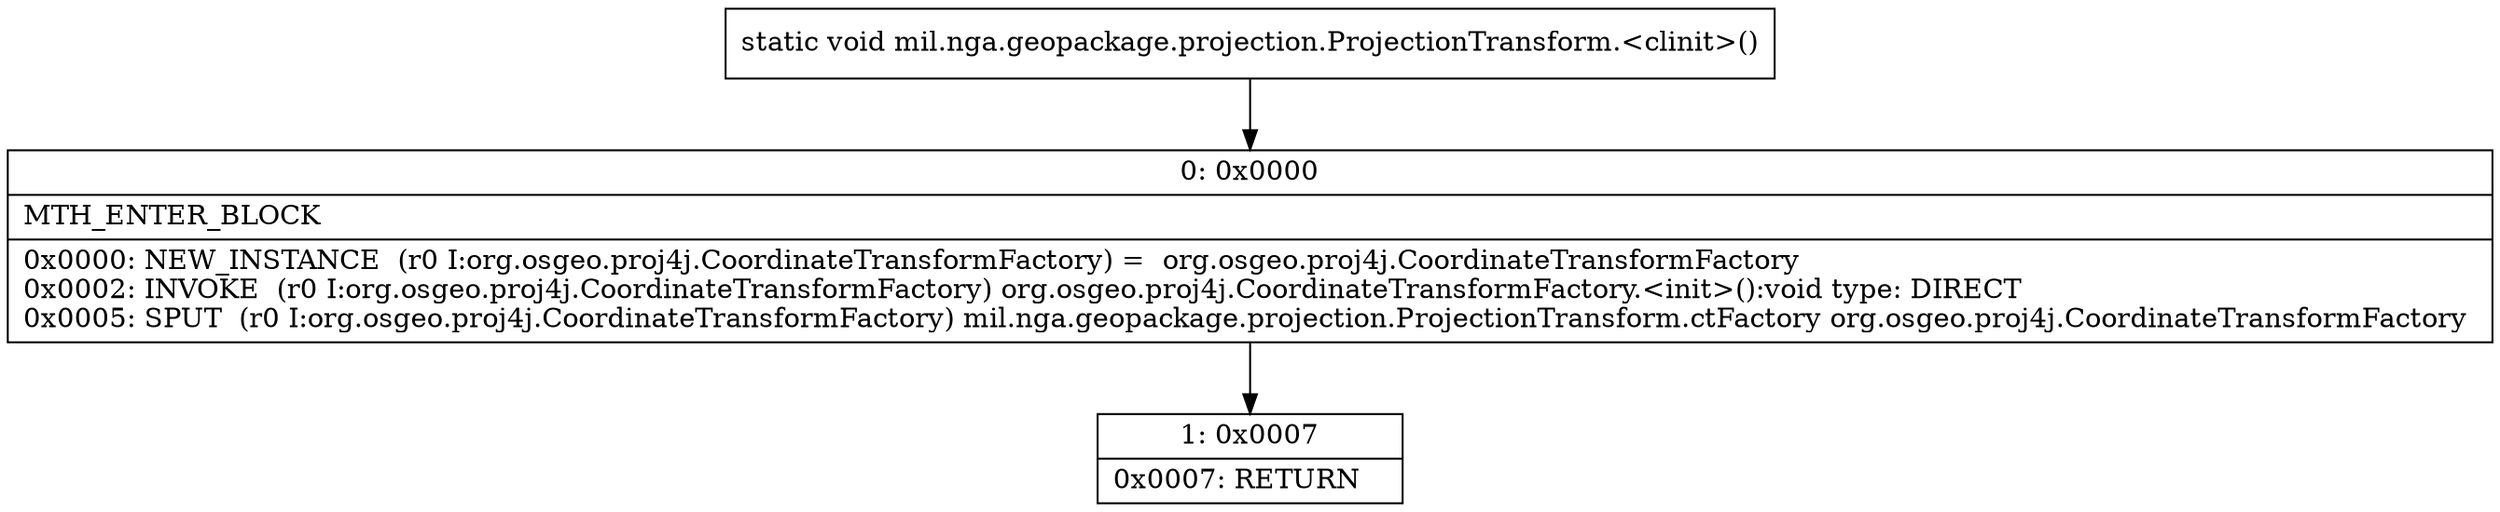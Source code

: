 digraph "CFG formil.nga.geopackage.projection.ProjectionTransform.\<clinit\>()V" {
Node_0 [shape=record,label="{0\:\ 0x0000|MTH_ENTER_BLOCK\l|0x0000: NEW_INSTANCE  (r0 I:org.osgeo.proj4j.CoordinateTransformFactory) =  org.osgeo.proj4j.CoordinateTransformFactory \l0x0002: INVOKE  (r0 I:org.osgeo.proj4j.CoordinateTransformFactory) org.osgeo.proj4j.CoordinateTransformFactory.\<init\>():void type: DIRECT \l0x0005: SPUT  (r0 I:org.osgeo.proj4j.CoordinateTransformFactory) mil.nga.geopackage.projection.ProjectionTransform.ctFactory org.osgeo.proj4j.CoordinateTransformFactory \l}"];
Node_1 [shape=record,label="{1\:\ 0x0007|0x0007: RETURN   \l}"];
MethodNode[shape=record,label="{static void mil.nga.geopackage.projection.ProjectionTransform.\<clinit\>() }"];
MethodNode -> Node_0;
Node_0 -> Node_1;
}

